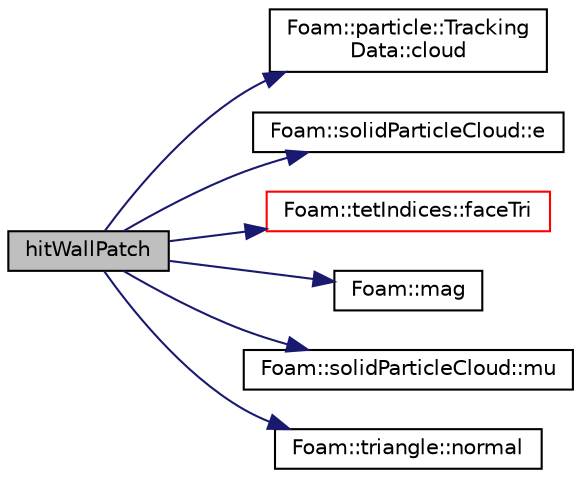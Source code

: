 digraph "hitWallPatch"
{
  bgcolor="transparent";
  edge [fontname="Helvetica",fontsize="10",labelfontname="Helvetica",labelfontsize="10"];
  node [fontname="Helvetica",fontsize="10",shape=record];
  rankdir="LR";
  Node1 [label="hitWallPatch",height=0.2,width=0.4,color="black", fillcolor="grey75", style="filled", fontcolor="black"];
  Node1 -> Node2 [color="midnightblue",fontsize="10",style="solid",fontname="Helvetica"];
  Node2 [label="Foam::particle::Tracking\lData::cloud",height=0.2,width=0.4,color="black",URL="$a02631.html#a75f12c9a2d28ecdfb85a8b1ad8034473",tooltip="Return a reference to the cloud. "];
  Node1 -> Node3 [color="midnightblue",fontsize="10",style="solid",fontname="Helvetica"];
  Node3 [label="Foam::solidParticleCloud::e",height=0.2,width=0.4,color="black",URL="$a02359.html#ac2b6beba3e6df1495f8073d0d3ab232d"];
  Node1 -> Node4 [color="midnightblue",fontsize="10",style="solid",fontname="Helvetica"];
  Node4 [label="Foam::tetIndices::faceTri",height=0.2,width=0.4,color="red",URL="$a02557.html#ad07ec7e5f97159ccc9a01f9af7b89716",tooltip="Return the geometry corresponding to the tri on the. "];
  Node1 -> Node5 [color="midnightblue",fontsize="10",style="solid",fontname="Helvetica"];
  Node5 [label="Foam::mag",height=0.2,width=0.4,color="black",URL="$a10675.html#a929da2a3fdcf3dacbbe0487d3a330dae"];
  Node1 -> Node6 [color="midnightblue",fontsize="10",style="solid",fontname="Helvetica"];
  Node6 [label="Foam::solidParticleCloud::mu",height=0.2,width=0.4,color="black",URL="$a02359.html#a1da3c806c5b2419fce41474443bcec65"];
  Node1 -> Node7 [color="midnightblue",fontsize="10",style="solid",fontname="Helvetica"];
  Node7 [label="Foam::triangle::normal",height=0.2,width=0.4,color="black",URL="$a02664.html#a963c106e06be61ecce2fde38b05b5989",tooltip="Return vector normal. "];
}
